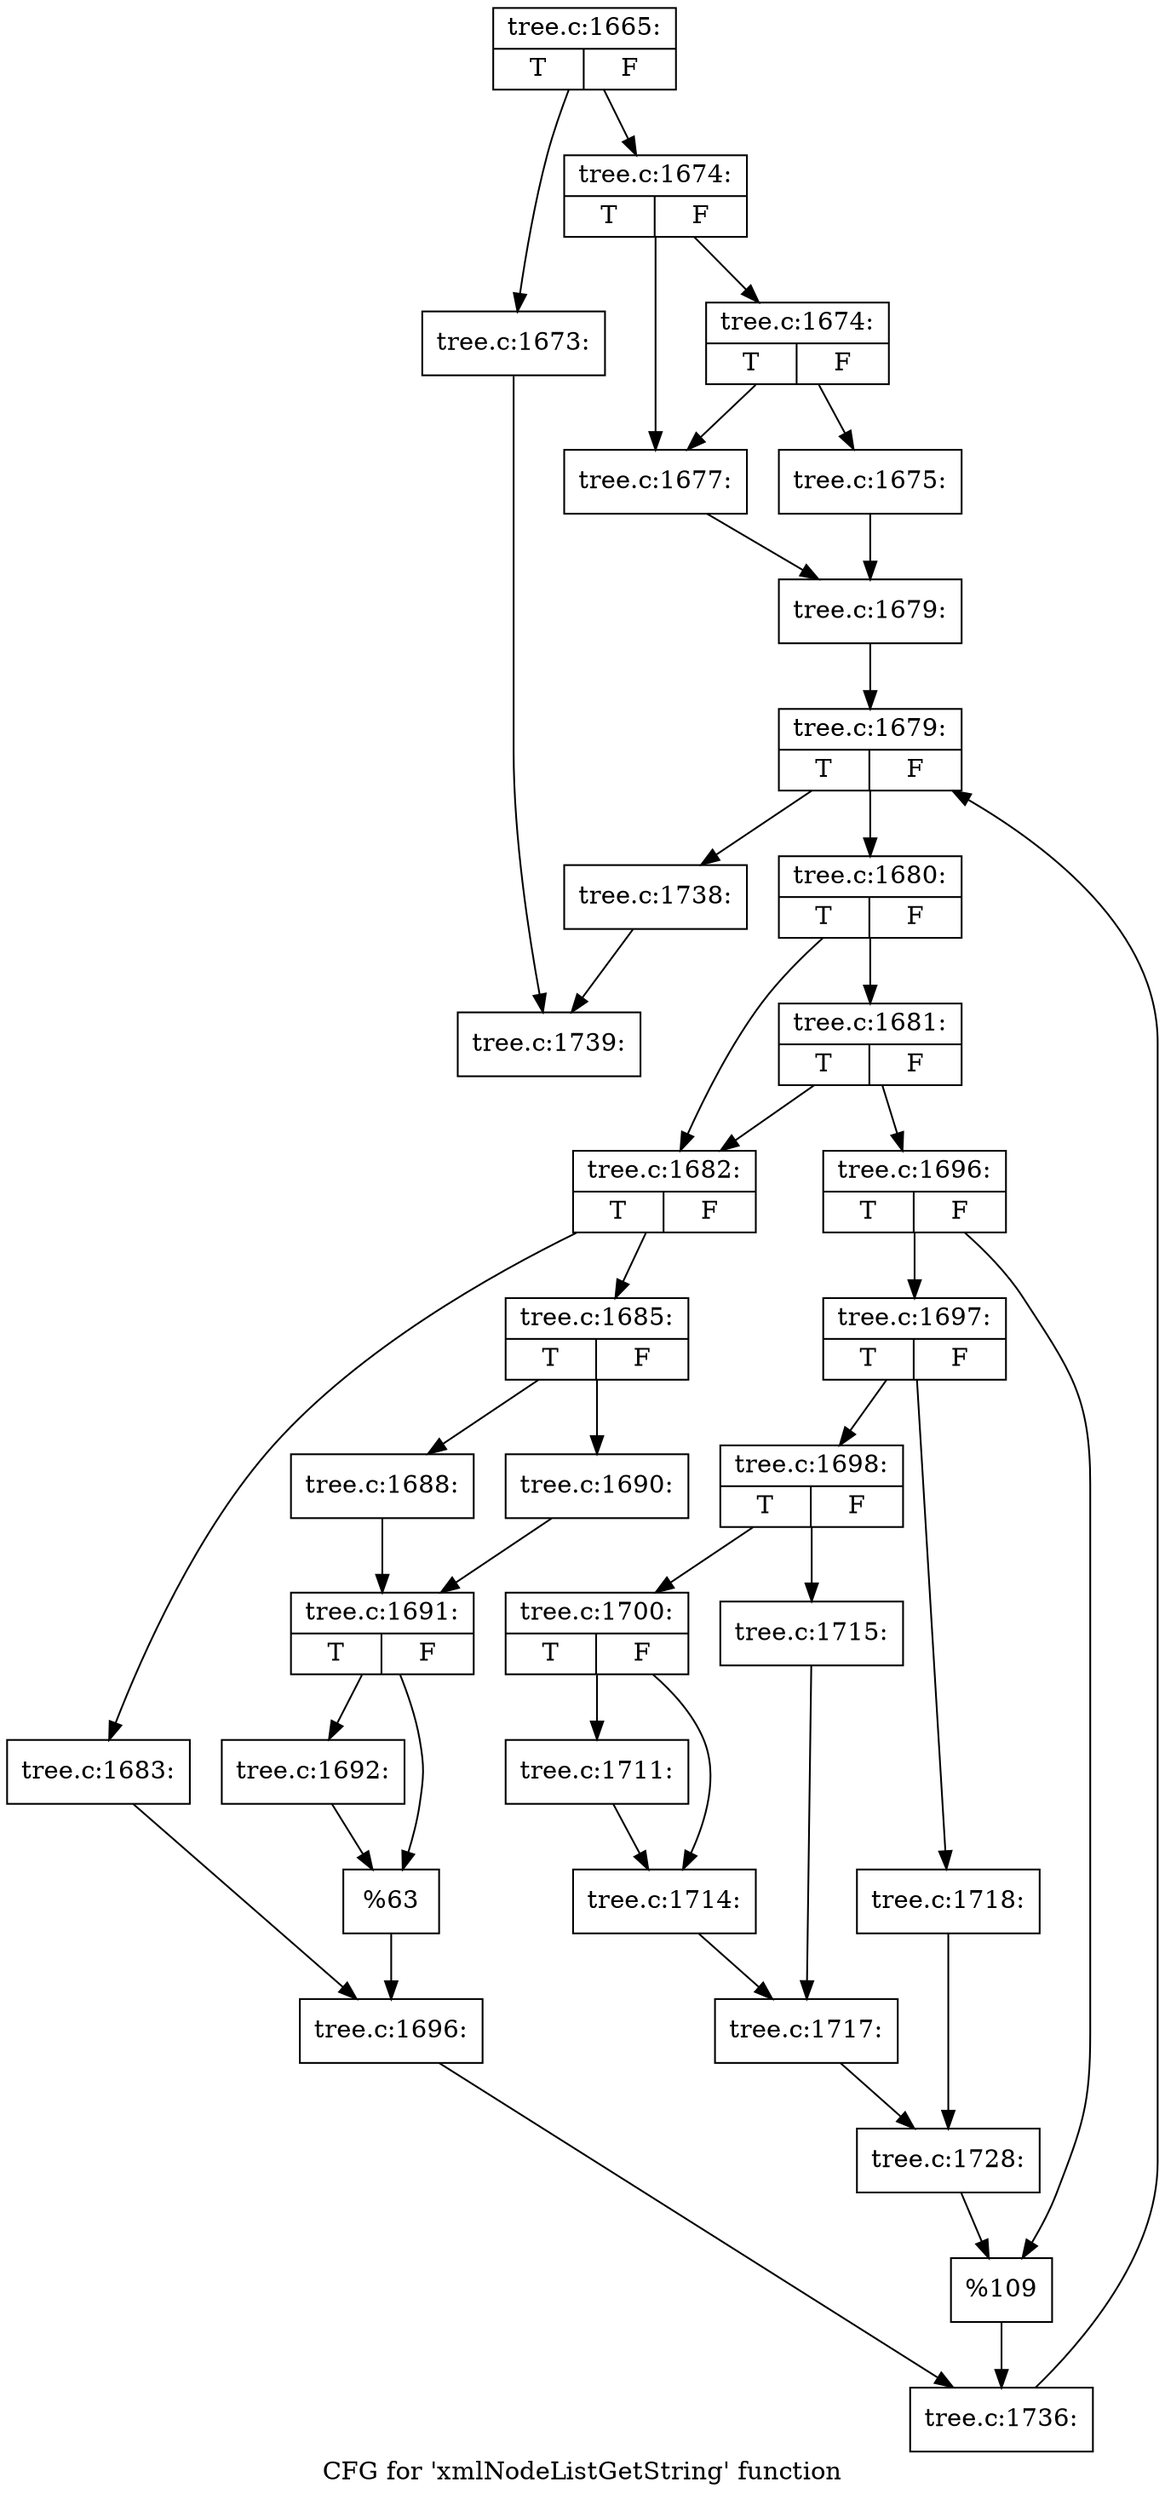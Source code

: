 digraph "CFG for 'xmlNodeListGetString' function" {
	label="CFG for 'xmlNodeListGetString' function";

	Node0x4317780 [shape=record,label="{tree.c:1665:|{<s0>T|<s1>F}}"];
	Node0x4317780 -> Node0x43328b0;
	Node0x4317780 -> Node0x4332900;
	Node0x43328b0 [shape=record,label="{tree.c:1673:}"];
	Node0x43328b0 -> Node0x4317a00;
	Node0x4332900 [shape=record,label="{tree.c:1674:|{<s0>T|<s1>F}}"];
	Node0x4332900 -> Node0x4332e50;
	Node0x4332900 -> Node0x4332e00;
	Node0x4332e50 [shape=record,label="{tree.c:1674:|{<s0>T|<s1>F}}"];
	Node0x4332e50 -> Node0x4332d60;
	Node0x4332e50 -> Node0x4332e00;
	Node0x4332d60 [shape=record,label="{tree.c:1675:}"];
	Node0x4332d60 -> Node0x4332db0;
	Node0x4332e00 [shape=record,label="{tree.c:1677:}"];
	Node0x4332e00 -> Node0x4332db0;
	Node0x4332db0 [shape=record,label="{tree.c:1679:}"];
	Node0x4332db0 -> Node0x43339d0;
	Node0x43339d0 [shape=record,label="{tree.c:1679:|{<s0>T|<s1>F}}"];
	Node0x43339d0 -> Node0x4333dc0;
	Node0x43339d0 -> Node0x4333bf0;
	Node0x4333dc0 [shape=record,label="{tree.c:1680:|{<s0>T|<s1>F}}"];
	Node0x4333dc0 -> Node0x4333f80;
	Node0x4333dc0 -> Node0x4334070;
	Node0x4334070 [shape=record,label="{tree.c:1681:|{<s0>T|<s1>F}}"];
	Node0x4334070 -> Node0x4333f80;
	Node0x4334070 -> Node0x4334020;
	Node0x4333f80 [shape=record,label="{tree.c:1682:|{<s0>T|<s1>F}}"];
	Node0x4333f80 -> Node0x43347e0;
	Node0x4333f80 -> Node0x4334880;
	Node0x43347e0 [shape=record,label="{tree.c:1683:}"];
	Node0x43347e0 -> Node0x4334830;
	Node0x4334880 [shape=record,label="{tree.c:1685:|{<s0>T|<s1>F}}"];
	Node0x4334880 -> Node0x43356e0;
	Node0x4334880 -> Node0x4335b70;
	Node0x43356e0 [shape=record,label="{tree.c:1688:}"];
	Node0x43356e0 -> Node0x4335690;
	Node0x4335b70 [shape=record,label="{tree.c:1690:}"];
	Node0x4335b70 -> Node0x4335690;
	Node0x4335690 [shape=record,label="{tree.c:1691:|{<s0>T|<s1>F}}"];
	Node0x4335690 -> Node0x43360c0;
	Node0x4335690 -> Node0x4336370;
	Node0x43360c0 [shape=record,label="{tree.c:1692:}"];
	Node0x43360c0 -> Node0x4336370;
	Node0x4336370 [shape=record,label="{%63}"];
	Node0x4336370 -> Node0x4334830;
	Node0x4334830 [shape=record,label="{tree.c:1696:}"];
	Node0x4334830 -> Node0x4333fd0;
	Node0x4334020 [shape=record,label="{tree.c:1696:|{<s0>T|<s1>F}}"];
	Node0x4334020 -> Node0x4337250;
	Node0x4334020 -> Node0x43372a0;
	Node0x4337250 [shape=record,label="{tree.c:1697:|{<s0>T|<s1>F}}"];
	Node0x4337250 -> Node0x4337710;
	Node0x4337250 -> Node0x43377b0;
	Node0x4337710 [shape=record,label="{tree.c:1698:|{<s0>T|<s1>F}}"];
	Node0x4337710 -> Node0x4337dd0;
	Node0x4337710 -> Node0x4337e70;
	Node0x4337dd0 [shape=record,label="{tree.c:1700:|{<s0>T|<s1>F}}"];
	Node0x4337dd0 -> Node0x4338870;
	Node0x4337dd0 -> Node0x43388c0;
	Node0x4338870 [shape=record,label="{tree.c:1711:}"];
	Node0x4338870 -> Node0x43388c0;
	Node0x43388c0 [shape=record,label="{tree.c:1714:}"];
	Node0x43388c0 -> Node0x4337e20;
	Node0x4337e70 [shape=record,label="{tree.c:1715:}"];
	Node0x4337e70 -> Node0x4337e20;
	Node0x4337e20 [shape=record,label="{tree.c:1717:}"];
	Node0x4337e20 -> Node0x4337760;
	Node0x43377b0 [shape=record,label="{tree.c:1718:}"];
	Node0x43377b0 -> Node0x4337760;
	Node0x4337760 [shape=record,label="{tree.c:1728:}"];
	Node0x4337760 -> Node0x43372a0;
	Node0x43372a0 [shape=record,label="{%109}"];
	Node0x43372a0 -> Node0x4333fd0;
	Node0x4333fd0 [shape=record,label="{tree.c:1736:}"];
	Node0x4333fd0 -> Node0x43339d0;
	Node0x4333bf0 [shape=record,label="{tree.c:1738:}"];
	Node0x4333bf0 -> Node0x4317a00;
	Node0x4317a00 [shape=record,label="{tree.c:1739:}"];
}
